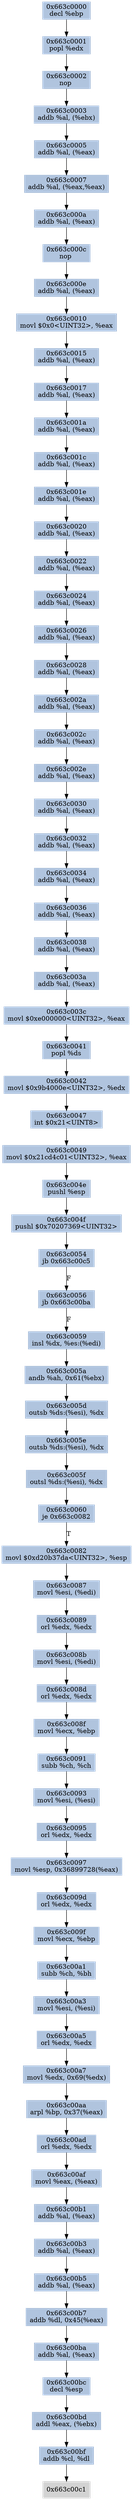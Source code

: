 digraph G {
node[shape=rectangle,style=filled,fillcolor=lightsteelblue,color=lightsteelblue]
bgcolor="transparent"
a0x663c0000decl_ebp[label="0x663c0000\ndecl %ebp"];
a0x663c0001popl_edx[label="0x663c0001\npopl %edx"];
a0x663c0002nop_[label="0x663c0002\nnop "];
a0x663c0003addb_al_ebx_[label="0x663c0003\naddb %al, (%ebx)"];
a0x663c0005addb_al_eax_[label="0x663c0005\naddb %al, (%eax)"];
a0x663c0007addb_al_eaxeax_[label="0x663c0007\naddb %al, (%eax,%eax)"];
a0x663c000aaddb_al_eax_[label="0x663c000a\naddb %al, (%eax)"];
a0x663c000cnop_[label="0x663c000c\nnop "];
a0x663c000eaddb_al_eax_[label="0x663c000e\naddb %al, (%eax)"];
a0x663c0010movl_0x0UINT32_eax[label="0x663c0010\nmovl $0x0<UINT32>, %eax"];
a0x663c0015addb_al_eax_[label="0x663c0015\naddb %al, (%eax)"];
a0x663c0017addb_al_eax_[label="0x663c0017\naddb %al, (%eax)"];
a0x663c001aaddb_al_eax_[label="0x663c001a\naddb %al, (%eax)"];
a0x663c001caddb_al_eax_[label="0x663c001c\naddb %al, (%eax)"];
a0x663c001eaddb_al_eax_[label="0x663c001e\naddb %al, (%eax)"];
a0x663c0020addb_al_eax_[label="0x663c0020\naddb %al, (%eax)"];
a0x663c0022addb_al_eax_[label="0x663c0022\naddb %al, (%eax)"];
a0x663c0024addb_al_eax_[label="0x663c0024\naddb %al, (%eax)"];
a0x663c0026addb_al_eax_[label="0x663c0026\naddb %al, (%eax)"];
a0x663c0028addb_al_eax_[label="0x663c0028\naddb %al, (%eax)"];
a0x663c002aaddb_al_eax_[label="0x663c002a\naddb %al, (%eax)"];
a0x663c002caddb_al_eax_[label="0x663c002c\naddb %al, (%eax)"];
a0x663c002eaddb_al_eax_[label="0x663c002e\naddb %al, (%eax)"];
a0x663c0030addb_al_eax_[label="0x663c0030\naddb %al, (%eax)"];
a0x663c0032addb_al_eax_[label="0x663c0032\naddb %al, (%eax)"];
a0x663c0034addb_al_eax_[label="0x663c0034\naddb %al, (%eax)"];
a0x663c0036addb_al_eax_[label="0x663c0036\naddb %al, (%eax)"];
a0x663c0038addb_al_eax_[label="0x663c0038\naddb %al, (%eax)"];
a0x663c003aaddb_al_eax_[label="0x663c003a\naddb %al, (%eax)"];
a0x663c003cmovl_0xe000000UINT32_eax[label="0x663c003c\nmovl $0xe000000<UINT32>, %eax"];
a0x663c0041popl_ds[label="0x663c0041\npopl %ds"];
a0x663c0042movl_0x9b4000eUINT32_edx[label="0x663c0042\nmovl $0x9b4000e<UINT32>, %edx"];
a0x663c0047int_0x21UINT8[label="0x663c0047\nint $0x21<UINT8>"];
a0x663c0049movl_0x21cd4c01UINT32_eax[label="0x663c0049\nmovl $0x21cd4c01<UINT32>, %eax"];
a0x663c004epushl_esp[label="0x663c004e\npushl %esp"];
a0x663c004fpushl_0x70207369UINT32[label="0x663c004f\npushl $0x70207369<UINT32>"];
a0x663c0054jb_0x663c00c5[label="0x663c0054\njb 0x663c00c5"];
a0x663c0056jb_0x663c00ba[label="0x663c0056\njb 0x663c00ba"];
a0x663c0059insl_dx_es_edi_[label="0x663c0059\ninsl %dx, %es:(%edi)"];
a0x663c005aandb_ah_0x61ebx_[label="0x663c005a\nandb %ah, 0x61(%ebx)"];
a0x663c005doutsb_ds_esi__dx[label="0x663c005d\noutsb %ds:(%esi), %dx"];
a0x663c005eoutsb_ds_esi__dx[label="0x663c005e\noutsb %ds:(%esi), %dx"];
a0x663c005foutsl_ds_esi__dx[label="0x663c005f\noutsl %ds:(%esi), %dx"];
a0x663c0060je_0x663c0082[label="0x663c0060\nje 0x663c0082"];
a0x663c0082movl_0xd20b37daUINT32_esp[label="0x663c0082\nmovl $0xd20b37da<UINT32>, %esp"];
a0x663c0087movl_esi_edi_[label="0x663c0087\nmovl %esi, (%edi)"];
a0x663c0089orl_edx_edx[label="0x663c0089\norl %edx, %edx"];
a0x663c008bmovl_esi_edi_[label="0x663c008b\nmovl %esi, (%edi)"];
a0x663c008dorl_edx_edx[label="0x663c008d\norl %edx, %edx"];
a0x663c008fmovl_ecx_ebp[label="0x663c008f\nmovl %ecx, %ebp"];
a0x663c0091subb_ch_ch[label="0x663c0091\nsubb %ch, %ch"];
a0x663c0093movl_esi_esi_[label="0x663c0093\nmovl %esi, (%esi)"];
a0x663c0095orl_edx_edx[label="0x663c0095\norl %edx, %edx"];
a0x663c0097movl_esp_0x36899728eax_[label="0x663c0097\nmovl %esp, 0x36899728(%eax)"];
a0x663c009dorl_edx_edx[label="0x663c009d\norl %edx, %edx"];
a0x663c009fmovl_ecx_ebp[label="0x663c009f\nmovl %ecx, %ebp"];
a0x663c00a1subb_ch_bh[label="0x663c00a1\nsubb %ch, %bh"];
a0x663c00a3movl_esi_esi_[label="0x663c00a3\nmovl %esi, (%esi)"];
a0x663c00a5orl_edx_edx[label="0x663c00a5\norl %edx, %edx"];
a0x663c00a7movl_edx_0x69edx_[label="0x663c00a7\nmovl %edx, 0x69(%edx)"];
a0x663c00aaarpl_bp_0x37eax_[label="0x663c00aa\narpl %bp, 0x37(%eax)"];
a0x663c00adorl_edx_edx[label="0x663c00ad\norl %edx, %edx"];
a0x663c00afmovl_eax_eax_[label="0x663c00af\nmovl %eax, (%eax)"];
a0x663c00b1addb_al_eax_[label="0x663c00b1\naddb %al, (%eax)"];
a0x663c00b3addb_al_eax_[label="0x663c00b3\naddb %al, (%eax)"];
a0x663c00b5addb_al_eax_[label="0x663c00b5\naddb %al, (%eax)"];
a0x663c00b7addb_dl_0x45eax_[label="0x663c00b7\naddb %dl, 0x45(%eax)"];
a0x663c00baaddb_al_eax_[label="0x663c00ba\naddb %al, (%eax)"];
a0x663c00bcdecl_esp[label="0x663c00bc\ndecl %esp"];
a0x663c00bdaddl_eax_ebx_[label="0x663c00bd\naddl %eax, (%ebx)"];
a0x663c00bfaddb_cl_dl[label="0x663c00bf\naddb %cl, %dl"];
a0x663c00c1[label="0x663c00c1",color="lightgrey",fillcolor="lightgrey"];
a0x663c0000decl_ebp -> a0x663c0001popl_edx [color="#000000"];
a0x663c0001popl_edx -> a0x663c0002nop_ [color="#000000"];
a0x663c0002nop_ -> a0x663c0003addb_al_ebx_ [color="#000000"];
a0x663c0003addb_al_ebx_ -> a0x663c0005addb_al_eax_ [color="#000000"];
a0x663c0005addb_al_eax_ -> a0x663c0007addb_al_eaxeax_ [color="#000000"];
a0x663c0007addb_al_eaxeax_ -> a0x663c000aaddb_al_eax_ [color="#000000"];
a0x663c000aaddb_al_eax_ -> a0x663c000cnop_ [color="#000000"];
a0x663c000cnop_ -> a0x663c000eaddb_al_eax_ [color="#000000"];
a0x663c000eaddb_al_eax_ -> a0x663c0010movl_0x0UINT32_eax [color="#000000"];
a0x663c0010movl_0x0UINT32_eax -> a0x663c0015addb_al_eax_ [color="#000000"];
a0x663c0015addb_al_eax_ -> a0x663c0017addb_al_eax_ [color="#000000"];
a0x663c0017addb_al_eax_ -> a0x663c001aaddb_al_eax_ [color="#000000"];
a0x663c001aaddb_al_eax_ -> a0x663c001caddb_al_eax_ [color="#000000"];
a0x663c001caddb_al_eax_ -> a0x663c001eaddb_al_eax_ [color="#000000"];
a0x663c001eaddb_al_eax_ -> a0x663c0020addb_al_eax_ [color="#000000"];
a0x663c0020addb_al_eax_ -> a0x663c0022addb_al_eax_ [color="#000000"];
a0x663c0022addb_al_eax_ -> a0x663c0024addb_al_eax_ [color="#000000"];
a0x663c0024addb_al_eax_ -> a0x663c0026addb_al_eax_ [color="#000000"];
a0x663c0026addb_al_eax_ -> a0x663c0028addb_al_eax_ [color="#000000"];
a0x663c0028addb_al_eax_ -> a0x663c002aaddb_al_eax_ [color="#000000"];
a0x663c002aaddb_al_eax_ -> a0x663c002caddb_al_eax_ [color="#000000"];
a0x663c002caddb_al_eax_ -> a0x663c002eaddb_al_eax_ [color="#000000"];
a0x663c002eaddb_al_eax_ -> a0x663c0030addb_al_eax_ [color="#000000"];
a0x663c0030addb_al_eax_ -> a0x663c0032addb_al_eax_ [color="#000000"];
a0x663c0032addb_al_eax_ -> a0x663c0034addb_al_eax_ [color="#000000"];
a0x663c0034addb_al_eax_ -> a0x663c0036addb_al_eax_ [color="#000000"];
a0x663c0036addb_al_eax_ -> a0x663c0038addb_al_eax_ [color="#000000"];
a0x663c0038addb_al_eax_ -> a0x663c003aaddb_al_eax_ [color="#000000"];
a0x663c003aaddb_al_eax_ -> a0x663c003cmovl_0xe000000UINT32_eax [color="#000000"];
a0x663c003cmovl_0xe000000UINT32_eax -> a0x663c0041popl_ds [color="#000000"];
a0x663c0041popl_ds -> a0x663c0042movl_0x9b4000eUINT32_edx [color="#000000"];
a0x663c0042movl_0x9b4000eUINT32_edx -> a0x663c0047int_0x21UINT8 [color="#000000"];
a0x663c0047int_0x21UINT8 -> a0x663c0049movl_0x21cd4c01UINT32_eax [color="#000000"];
a0x663c0049movl_0x21cd4c01UINT32_eax -> a0x663c004epushl_esp [color="#000000"];
a0x663c004epushl_esp -> a0x663c004fpushl_0x70207369UINT32 [color="#000000"];
a0x663c004fpushl_0x70207369UINT32 -> a0x663c0054jb_0x663c00c5 [color="#000000"];
a0x663c0054jb_0x663c00c5 -> a0x663c0056jb_0x663c00ba [color="#000000",label="F"];
a0x663c0056jb_0x663c00ba -> a0x663c0059insl_dx_es_edi_ [color="#000000",label="F"];
a0x663c0059insl_dx_es_edi_ -> a0x663c005aandb_ah_0x61ebx_ [color="#000000"];
a0x663c005aandb_ah_0x61ebx_ -> a0x663c005doutsb_ds_esi__dx [color="#000000"];
a0x663c005doutsb_ds_esi__dx -> a0x663c005eoutsb_ds_esi__dx [color="#000000"];
a0x663c005eoutsb_ds_esi__dx -> a0x663c005foutsl_ds_esi__dx [color="#000000"];
a0x663c005foutsl_ds_esi__dx -> a0x663c0060je_0x663c0082 [color="#000000"];
a0x663c0060je_0x663c0082 -> a0x663c0082movl_0xd20b37daUINT32_esp [color="#000000",label="T"];
a0x663c0082movl_0xd20b37daUINT32_esp -> a0x663c0087movl_esi_edi_ [color="#000000"];
a0x663c0087movl_esi_edi_ -> a0x663c0089orl_edx_edx [color="#000000"];
a0x663c0089orl_edx_edx -> a0x663c008bmovl_esi_edi_ [color="#000000"];
a0x663c008bmovl_esi_edi_ -> a0x663c008dorl_edx_edx [color="#000000"];
a0x663c008dorl_edx_edx -> a0x663c008fmovl_ecx_ebp [color="#000000"];
a0x663c008fmovl_ecx_ebp -> a0x663c0091subb_ch_ch [color="#000000"];
a0x663c0091subb_ch_ch -> a0x663c0093movl_esi_esi_ [color="#000000"];
a0x663c0093movl_esi_esi_ -> a0x663c0095orl_edx_edx [color="#000000"];
a0x663c0095orl_edx_edx -> a0x663c0097movl_esp_0x36899728eax_ [color="#000000"];
a0x663c0097movl_esp_0x36899728eax_ -> a0x663c009dorl_edx_edx [color="#000000"];
a0x663c009dorl_edx_edx -> a0x663c009fmovl_ecx_ebp [color="#000000"];
a0x663c009fmovl_ecx_ebp -> a0x663c00a1subb_ch_bh [color="#000000"];
a0x663c00a1subb_ch_bh -> a0x663c00a3movl_esi_esi_ [color="#000000"];
a0x663c00a3movl_esi_esi_ -> a0x663c00a5orl_edx_edx [color="#000000"];
a0x663c00a5orl_edx_edx -> a0x663c00a7movl_edx_0x69edx_ [color="#000000"];
a0x663c00a7movl_edx_0x69edx_ -> a0x663c00aaarpl_bp_0x37eax_ [color="#000000"];
a0x663c00aaarpl_bp_0x37eax_ -> a0x663c00adorl_edx_edx [color="#000000"];
a0x663c00adorl_edx_edx -> a0x663c00afmovl_eax_eax_ [color="#000000"];
a0x663c00afmovl_eax_eax_ -> a0x663c00b1addb_al_eax_ [color="#000000"];
a0x663c00b1addb_al_eax_ -> a0x663c00b3addb_al_eax_ [color="#000000"];
a0x663c00b3addb_al_eax_ -> a0x663c00b5addb_al_eax_ [color="#000000"];
a0x663c00b5addb_al_eax_ -> a0x663c00b7addb_dl_0x45eax_ [color="#000000"];
a0x663c00b7addb_dl_0x45eax_ -> a0x663c00baaddb_al_eax_ [color="#000000"];
a0x663c00baaddb_al_eax_ -> a0x663c00bcdecl_esp [color="#000000"];
a0x663c00bcdecl_esp -> a0x663c00bdaddl_eax_ebx_ [color="#000000"];
a0x663c00bdaddl_eax_ebx_ -> a0x663c00bfaddb_cl_dl [color="#000000"];
a0x663c00bfaddb_cl_dl -> a0x663c00c1 [color="#000000"];
}
